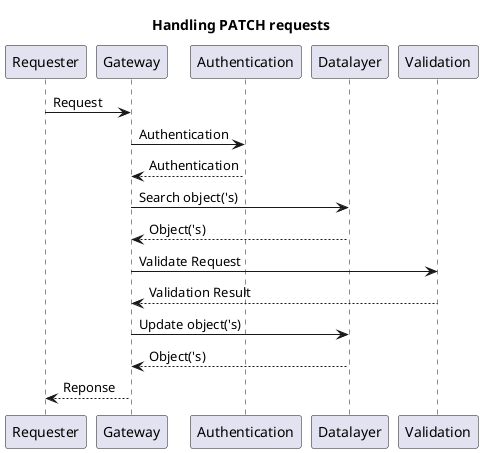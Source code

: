 @startuml
title: Handling PATCH requests
Requester -> Gateway: Request
Gateway -> Authentication  : Authentication
Authentication --> Gateway  : Authentication
Gateway -> Datalayer : Search object('s)
Datalayer --> Gateway: Object('s)
Gateway -> Validation : Validate Request
Validation --> Gateway: Validation Result
Gateway -> Datalayer : Update object('s)
Datalayer --> Gateway: Object('s)
Gateway --> Requester: Reponse
@enduml